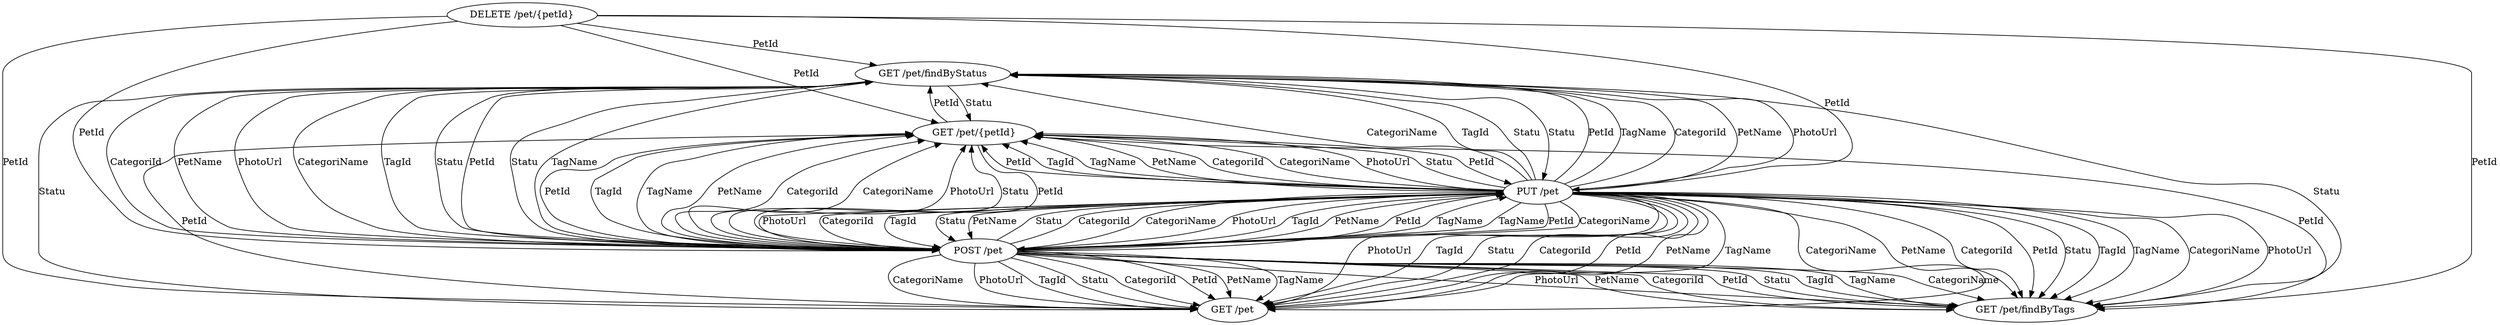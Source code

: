 digraph G {
  1 [ label="GET /pet/findByStatus" ];
  2 [ label="GET /pet/{petId}" ];
  3 [ label="POST /pet" ];
  4 [ label="GET /pet/findByTags" ];
  5 [ label="DELETE /pet/{petId}" ];
  6 [ label="GET /pet" ];
  7 [ label="PUT /pet" ];
  2 -> 1 [ label="PetId" ];
  7 -> 1 [ label="PetId" ];
  7 -> 1 [ label="TagName" ];
  7 -> 1 [ label="CategoriId" ];
  7 -> 1 [ label="PetName" ];
  7 -> 1 [ label="PhotoUrl" ];
  7 -> 1 [ label="CategoriName" ];
  7 -> 1 [ label="TagId" ];
  7 -> 1 [ label="Statu" ];
  5 -> 1 [ label="PetId" ];
  3 -> 1 [ label="PetId" ];
  3 -> 1 [ label="TagName" ];
  3 -> 1 [ label="CategoriId" ];
  3 -> 1 [ label="PetName" ];
  3 -> 1 [ label="PhotoUrl" ];
  3 -> 1 [ label="CategoriName" ];
  3 -> 1 [ label="TagId" ];
  3 -> 1 [ label="Statu" ];
  1 -> 4 [ label="Statu" ];
  2 -> 4 [ label="PetId" ];
  7 -> 4 [ label="PetId" ];
  7 -> 4 [ label="Statu" ];
  7 -> 4 [ label="TagId" ];
  7 -> 4 [ label="TagName" ];
  7 -> 4 [ label="CategoriName" ];
  7 -> 4 [ label="PhotoUrl" ];
  7 -> 4 [ label="PetName" ];
  7 -> 4 [ label="CategoriId" ];
  5 -> 4 [ label="PetId" ];
  3 -> 4 [ label="PetId" ];
  3 -> 4 [ label="Statu" ];
  3 -> 4 [ label="TagId" ];
  3 -> 4 [ label="TagName" ];
  3 -> 4 [ label="CategoriName" ];
  3 -> 4 [ label="PhotoUrl" ];
  3 -> 4 [ label="PetName" ];
  3 -> 4 [ label="CategoriId" ];
  1 -> 6 [ label="Statu" ];
  2 -> 6 [ label="PetId" ];
  7 -> 6 [ label="CategoriName" ];
  7 -> 6 [ label="PhotoUrl" ];
  7 -> 6 [ label="TagId" ];
  7 -> 6 [ label="Statu" ];
  7 -> 6 [ label="CategoriId" ];
  7 -> 6 [ label="PetId" ];
  7 -> 6 [ label="PetName" ];
  7 -> 6 [ label="TagName" ];
  5 -> 6 [ label="PetId" ];
  3 -> 6 [ label="CategoriName" ];
  3 -> 6 [ label="PhotoUrl" ];
  3 -> 6 [ label="TagId" ];
  3 -> 6 [ label="Statu" ];
  3 -> 6 [ label="CategoriId" ];
  3 -> 6 [ label="PetId" ];
  3 -> 6 [ label="PetName" ];
  3 -> 6 [ label="TagName" ];
  1 -> 2 [ label="Statu" ];
  7 -> 2 [ label="PetId" ];
  7 -> 2 [ label="TagId" ];
  7 -> 2 [ label="TagName" ];
  7 -> 2 [ label="PetName" ];
  7 -> 2 [ label="CategoriId" ];
  7 -> 2 [ label="CategoriName" ];
  7 -> 2 [ label="PhotoUrl" ];
  7 -> 2 [ label="Statu" ];
  5 -> 2 [ label="PetId" ];
  3 -> 2 [ label="PetId" ];
  3 -> 2 [ label="TagId" ];
  3 -> 2 [ label="TagName" ];
  3 -> 2 [ label="PetName" ];
  3 -> 2 [ label="CategoriId" ];
  3 -> 2 [ label="CategoriName" ];
  3 -> 2 [ label="PhotoUrl" ];
  3 -> 2 [ label="Statu" ];
  1 -> 7 [ label="Statu" ];
  2 -> 7 [ label="PetId" ];
  5 -> 7 [ label="PetId" ];
  3 -> 7 [ label="Statu" ];
  3 -> 7 [ label="CategoriId" ];
  3 -> 7 [ label="CategoriName" ];
  3 -> 7 [ label="PhotoUrl" ];
  3 -> 7 [ label="TagId" ];
  3 -> 7 [ label="PetName" ];
  3 -> 7 [ label="PetId" ];
  3 -> 7 [ label="TagName" ];
  1 -> 3 [ label="Statu" ];
  2 -> 3 [ label="PetId" ];
  7 -> 3 [ label="TagName" ];
  7 -> 3 [ label="PetId" ];
  7 -> 3 [ label="CategoriName" ];
  7 -> 3 [ label="PhotoUrl" ];
  7 -> 3 [ label="PetName" ];
  7 -> 3 [ label="CategoriId" ];
  7 -> 3 [ label="TagId" ];
  7 -> 3 [ label="Statu" ];
  5 -> 3 [ label="PetId" ];
}
